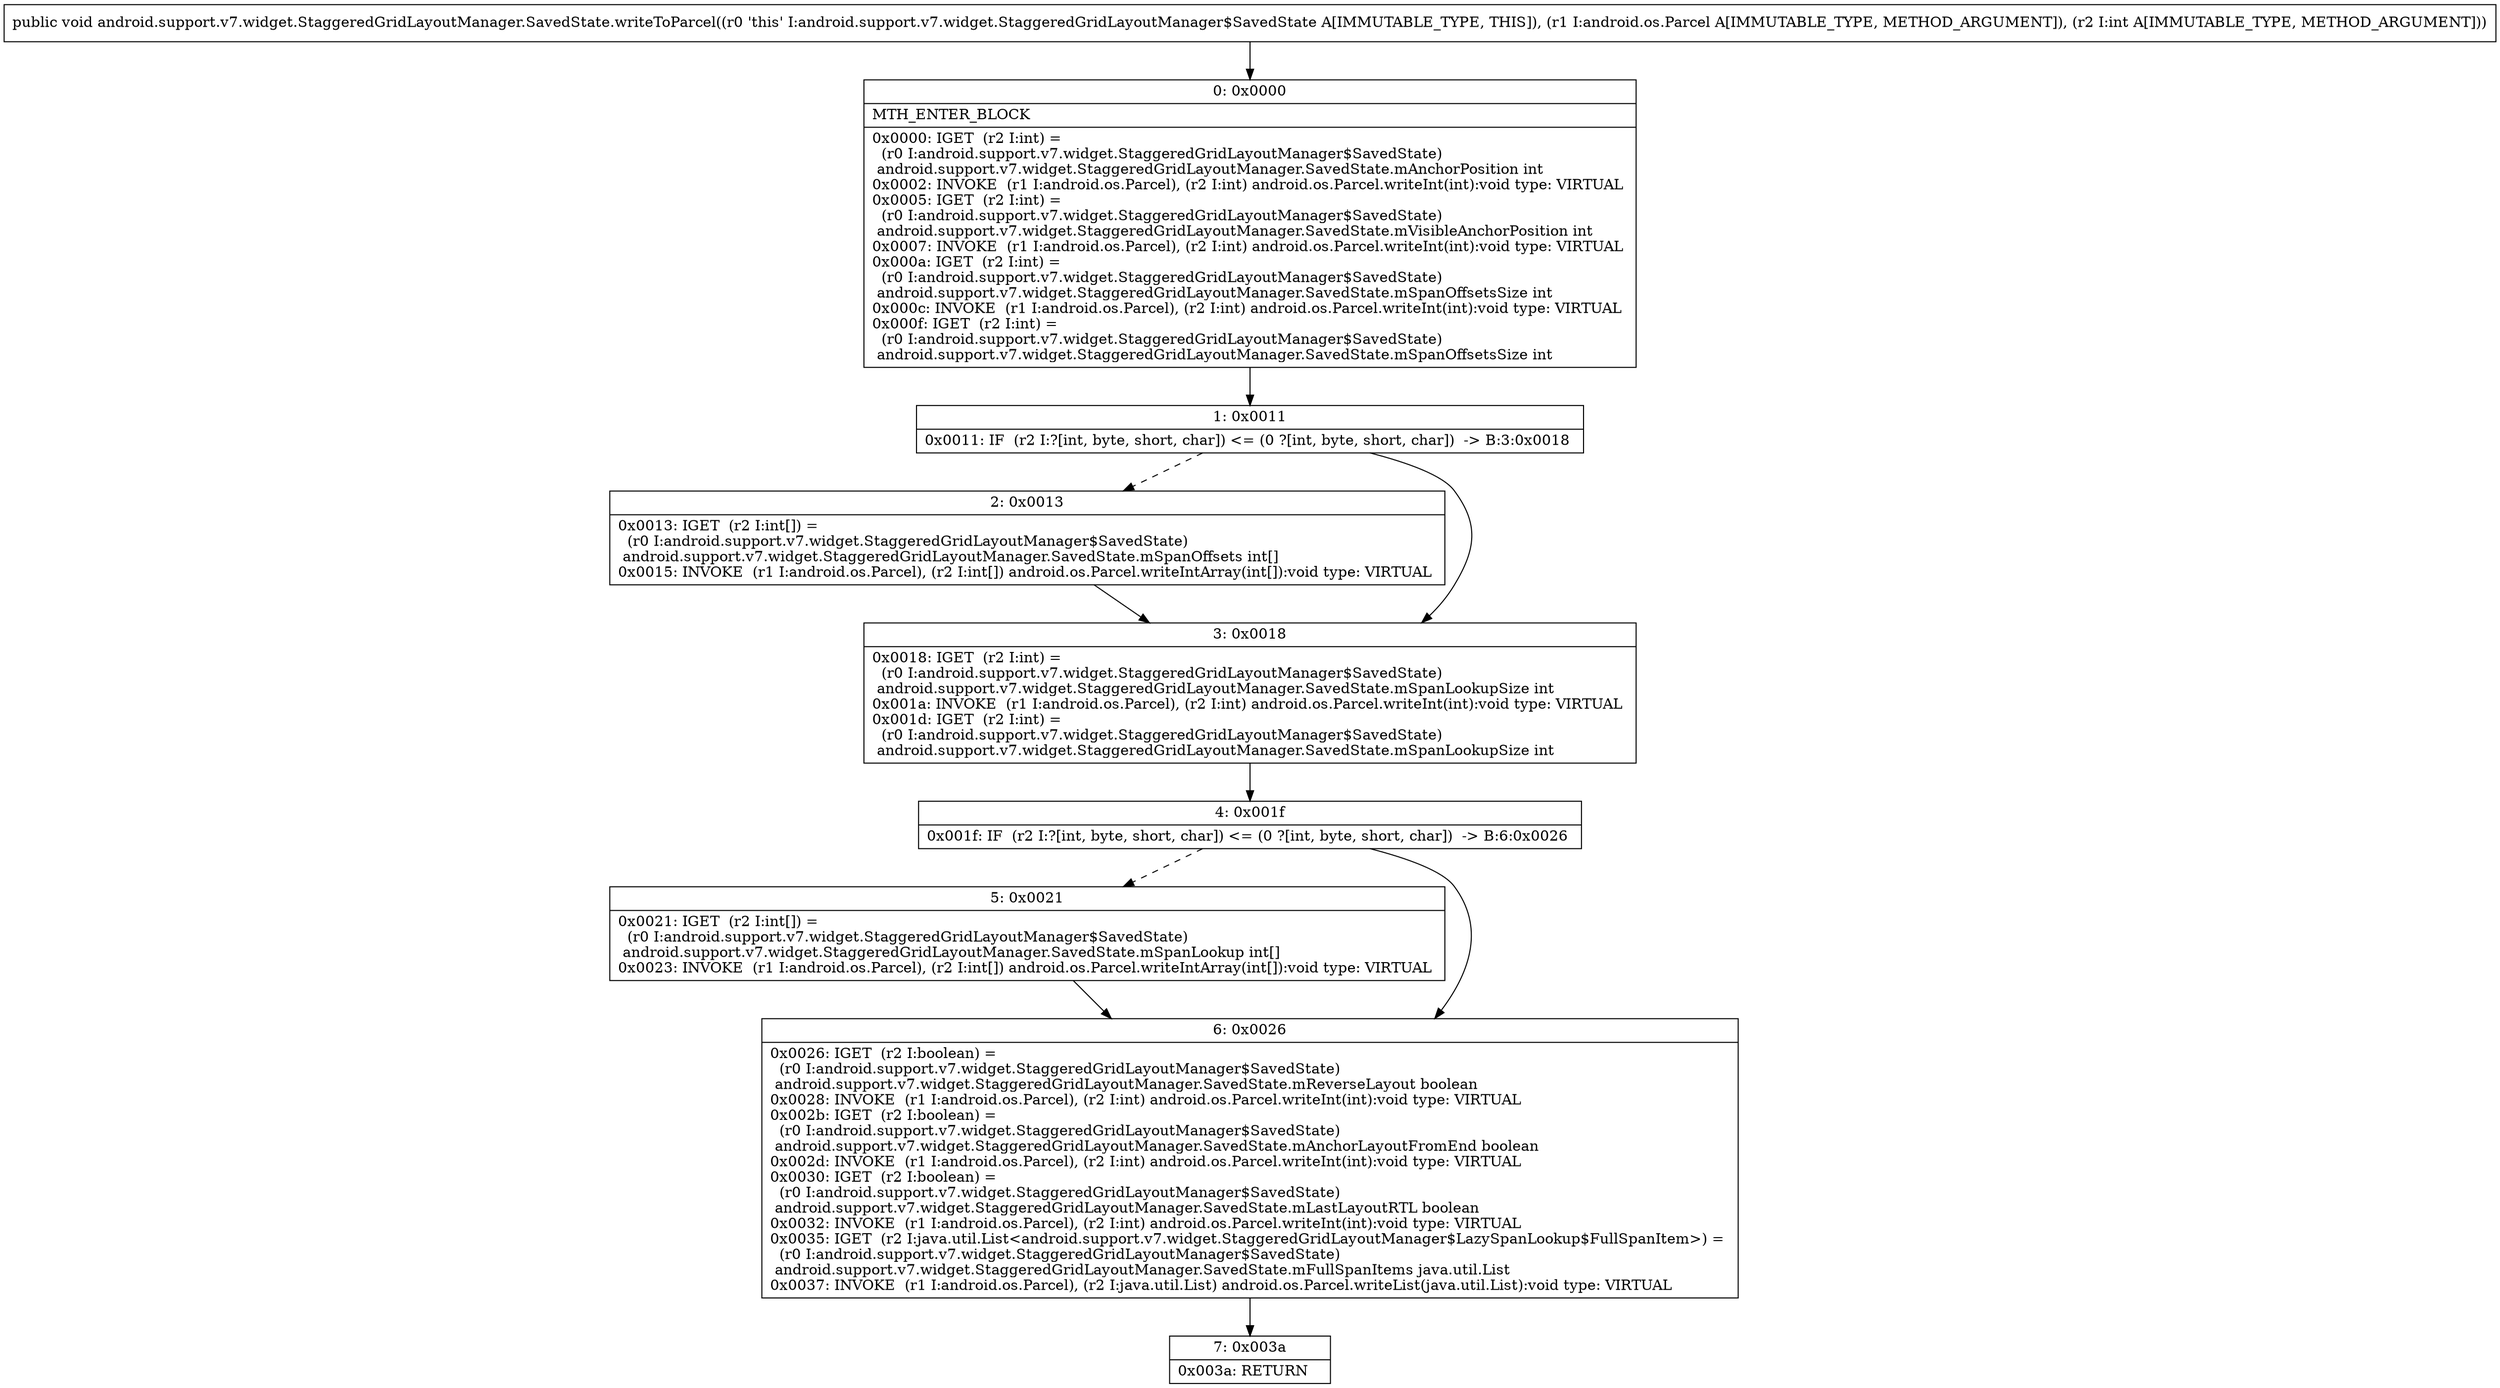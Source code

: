digraph "CFG forandroid.support.v7.widget.StaggeredGridLayoutManager.SavedState.writeToParcel(Landroid\/os\/Parcel;I)V" {
Node_0 [shape=record,label="{0\:\ 0x0000|MTH_ENTER_BLOCK\l|0x0000: IGET  (r2 I:int) = \l  (r0 I:android.support.v7.widget.StaggeredGridLayoutManager$SavedState)\l android.support.v7.widget.StaggeredGridLayoutManager.SavedState.mAnchorPosition int \l0x0002: INVOKE  (r1 I:android.os.Parcel), (r2 I:int) android.os.Parcel.writeInt(int):void type: VIRTUAL \l0x0005: IGET  (r2 I:int) = \l  (r0 I:android.support.v7.widget.StaggeredGridLayoutManager$SavedState)\l android.support.v7.widget.StaggeredGridLayoutManager.SavedState.mVisibleAnchorPosition int \l0x0007: INVOKE  (r1 I:android.os.Parcel), (r2 I:int) android.os.Parcel.writeInt(int):void type: VIRTUAL \l0x000a: IGET  (r2 I:int) = \l  (r0 I:android.support.v7.widget.StaggeredGridLayoutManager$SavedState)\l android.support.v7.widget.StaggeredGridLayoutManager.SavedState.mSpanOffsetsSize int \l0x000c: INVOKE  (r1 I:android.os.Parcel), (r2 I:int) android.os.Parcel.writeInt(int):void type: VIRTUAL \l0x000f: IGET  (r2 I:int) = \l  (r0 I:android.support.v7.widget.StaggeredGridLayoutManager$SavedState)\l android.support.v7.widget.StaggeredGridLayoutManager.SavedState.mSpanOffsetsSize int \l}"];
Node_1 [shape=record,label="{1\:\ 0x0011|0x0011: IF  (r2 I:?[int, byte, short, char]) \<= (0 ?[int, byte, short, char])  \-\> B:3:0x0018 \l}"];
Node_2 [shape=record,label="{2\:\ 0x0013|0x0013: IGET  (r2 I:int[]) = \l  (r0 I:android.support.v7.widget.StaggeredGridLayoutManager$SavedState)\l android.support.v7.widget.StaggeredGridLayoutManager.SavedState.mSpanOffsets int[] \l0x0015: INVOKE  (r1 I:android.os.Parcel), (r2 I:int[]) android.os.Parcel.writeIntArray(int[]):void type: VIRTUAL \l}"];
Node_3 [shape=record,label="{3\:\ 0x0018|0x0018: IGET  (r2 I:int) = \l  (r0 I:android.support.v7.widget.StaggeredGridLayoutManager$SavedState)\l android.support.v7.widget.StaggeredGridLayoutManager.SavedState.mSpanLookupSize int \l0x001a: INVOKE  (r1 I:android.os.Parcel), (r2 I:int) android.os.Parcel.writeInt(int):void type: VIRTUAL \l0x001d: IGET  (r2 I:int) = \l  (r0 I:android.support.v7.widget.StaggeredGridLayoutManager$SavedState)\l android.support.v7.widget.StaggeredGridLayoutManager.SavedState.mSpanLookupSize int \l}"];
Node_4 [shape=record,label="{4\:\ 0x001f|0x001f: IF  (r2 I:?[int, byte, short, char]) \<= (0 ?[int, byte, short, char])  \-\> B:6:0x0026 \l}"];
Node_5 [shape=record,label="{5\:\ 0x0021|0x0021: IGET  (r2 I:int[]) = \l  (r0 I:android.support.v7.widget.StaggeredGridLayoutManager$SavedState)\l android.support.v7.widget.StaggeredGridLayoutManager.SavedState.mSpanLookup int[] \l0x0023: INVOKE  (r1 I:android.os.Parcel), (r2 I:int[]) android.os.Parcel.writeIntArray(int[]):void type: VIRTUAL \l}"];
Node_6 [shape=record,label="{6\:\ 0x0026|0x0026: IGET  (r2 I:boolean) = \l  (r0 I:android.support.v7.widget.StaggeredGridLayoutManager$SavedState)\l android.support.v7.widget.StaggeredGridLayoutManager.SavedState.mReverseLayout boolean \l0x0028: INVOKE  (r1 I:android.os.Parcel), (r2 I:int) android.os.Parcel.writeInt(int):void type: VIRTUAL \l0x002b: IGET  (r2 I:boolean) = \l  (r0 I:android.support.v7.widget.StaggeredGridLayoutManager$SavedState)\l android.support.v7.widget.StaggeredGridLayoutManager.SavedState.mAnchorLayoutFromEnd boolean \l0x002d: INVOKE  (r1 I:android.os.Parcel), (r2 I:int) android.os.Parcel.writeInt(int):void type: VIRTUAL \l0x0030: IGET  (r2 I:boolean) = \l  (r0 I:android.support.v7.widget.StaggeredGridLayoutManager$SavedState)\l android.support.v7.widget.StaggeredGridLayoutManager.SavedState.mLastLayoutRTL boolean \l0x0032: INVOKE  (r1 I:android.os.Parcel), (r2 I:int) android.os.Parcel.writeInt(int):void type: VIRTUAL \l0x0035: IGET  (r2 I:java.util.List\<android.support.v7.widget.StaggeredGridLayoutManager$LazySpanLookup$FullSpanItem\>) = \l  (r0 I:android.support.v7.widget.StaggeredGridLayoutManager$SavedState)\l android.support.v7.widget.StaggeredGridLayoutManager.SavedState.mFullSpanItems java.util.List \l0x0037: INVOKE  (r1 I:android.os.Parcel), (r2 I:java.util.List) android.os.Parcel.writeList(java.util.List):void type: VIRTUAL \l}"];
Node_7 [shape=record,label="{7\:\ 0x003a|0x003a: RETURN   \l}"];
MethodNode[shape=record,label="{public void android.support.v7.widget.StaggeredGridLayoutManager.SavedState.writeToParcel((r0 'this' I:android.support.v7.widget.StaggeredGridLayoutManager$SavedState A[IMMUTABLE_TYPE, THIS]), (r1 I:android.os.Parcel A[IMMUTABLE_TYPE, METHOD_ARGUMENT]), (r2 I:int A[IMMUTABLE_TYPE, METHOD_ARGUMENT])) }"];
MethodNode -> Node_0;
Node_0 -> Node_1;
Node_1 -> Node_2[style=dashed];
Node_1 -> Node_3;
Node_2 -> Node_3;
Node_3 -> Node_4;
Node_4 -> Node_5[style=dashed];
Node_4 -> Node_6;
Node_5 -> Node_6;
Node_6 -> Node_7;
}

